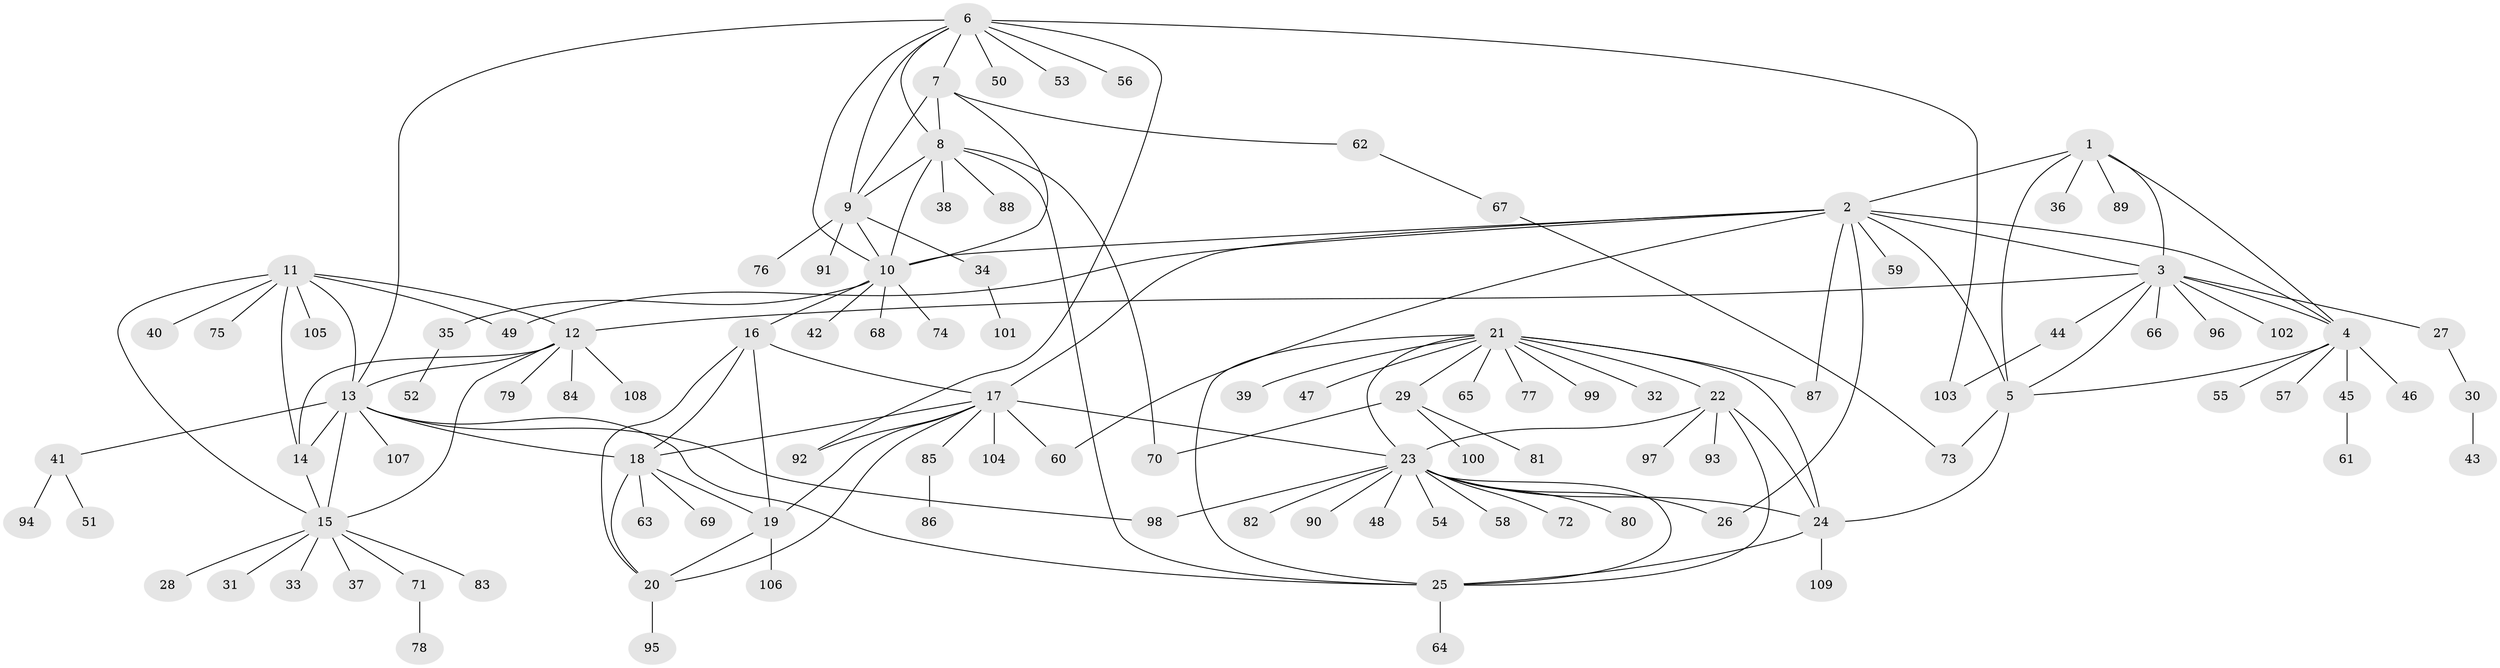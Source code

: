 // coarse degree distribution, {5: 0.03488372093023256, 10: 0.023255813953488372, 9: 0.03488372093023256, 7: 0.03488372093023256, 6: 0.03488372093023256, 11: 0.011627906976744186, 8: 0.023255813953488372, 21: 0.011627906976744186, 4: 0.011627906976744186, 2: 0.13953488372093023, 1: 0.627906976744186, 3: 0.011627906976744186}
// Generated by graph-tools (version 1.1) at 2025/52/02/27/25 19:52:21]
// undirected, 109 vertices, 153 edges
graph export_dot {
graph [start="1"]
  node [color=gray90,style=filled];
  1;
  2;
  3;
  4;
  5;
  6;
  7;
  8;
  9;
  10;
  11;
  12;
  13;
  14;
  15;
  16;
  17;
  18;
  19;
  20;
  21;
  22;
  23;
  24;
  25;
  26;
  27;
  28;
  29;
  30;
  31;
  32;
  33;
  34;
  35;
  36;
  37;
  38;
  39;
  40;
  41;
  42;
  43;
  44;
  45;
  46;
  47;
  48;
  49;
  50;
  51;
  52;
  53;
  54;
  55;
  56;
  57;
  58;
  59;
  60;
  61;
  62;
  63;
  64;
  65;
  66;
  67;
  68;
  69;
  70;
  71;
  72;
  73;
  74;
  75;
  76;
  77;
  78;
  79;
  80;
  81;
  82;
  83;
  84;
  85;
  86;
  87;
  88;
  89;
  90;
  91;
  92;
  93;
  94;
  95;
  96;
  97;
  98;
  99;
  100;
  101;
  102;
  103;
  104;
  105;
  106;
  107;
  108;
  109;
  1 -- 2;
  1 -- 3;
  1 -- 4;
  1 -- 5;
  1 -- 36;
  1 -- 89;
  2 -- 3;
  2 -- 4;
  2 -- 5;
  2 -- 10;
  2 -- 17;
  2 -- 26;
  2 -- 49;
  2 -- 59;
  2 -- 60;
  2 -- 87;
  3 -- 4;
  3 -- 5;
  3 -- 12;
  3 -- 27;
  3 -- 44;
  3 -- 66;
  3 -- 96;
  3 -- 102;
  4 -- 5;
  4 -- 45;
  4 -- 46;
  4 -- 55;
  4 -- 57;
  5 -- 24;
  5 -- 73;
  6 -- 7;
  6 -- 8;
  6 -- 9;
  6 -- 10;
  6 -- 13;
  6 -- 50;
  6 -- 53;
  6 -- 56;
  6 -- 92;
  6 -- 103;
  7 -- 8;
  7 -- 9;
  7 -- 10;
  7 -- 62;
  8 -- 9;
  8 -- 10;
  8 -- 25;
  8 -- 38;
  8 -- 70;
  8 -- 88;
  9 -- 10;
  9 -- 34;
  9 -- 76;
  9 -- 91;
  10 -- 16;
  10 -- 35;
  10 -- 42;
  10 -- 68;
  10 -- 74;
  11 -- 12;
  11 -- 13;
  11 -- 14;
  11 -- 15;
  11 -- 40;
  11 -- 49;
  11 -- 75;
  11 -- 105;
  12 -- 13;
  12 -- 14;
  12 -- 15;
  12 -- 79;
  12 -- 84;
  12 -- 108;
  13 -- 14;
  13 -- 15;
  13 -- 18;
  13 -- 25;
  13 -- 41;
  13 -- 98;
  13 -- 107;
  14 -- 15;
  15 -- 28;
  15 -- 31;
  15 -- 33;
  15 -- 37;
  15 -- 71;
  15 -- 83;
  16 -- 17;
  16 -- 18;
  16 -- 19;
  16 -- 20;
  17 -- 18;
  17 -- 19;
  17 -- 20;
  17 -- 23;
  17 -- 60;
  17 -- 85;
  17 -- 92;
  17 -- 104;
  18 -- 19;
  18 -- 20;
  18 -- 63;
  18 -- 69;
  19 -- 20;
  19 -- 106;
  20 -- 95;
  21 -- 22;
  21 -- 23;
  21 -- 24;
  21 -- 25;
  21 -- 29;
  21 -- 32;
  21 -- 39;
  21 -- 47;
  21 -- 65;
  21 -- 77;
  21 -- 87;
  21 -- 99;
  22 -- 23;
  22 -- 24;
  22 -- 25;
  22 -- 93;
  22 -- 97;
  23 -- 24;
  23 -- 25;
  23 -- 26;
  23 -- 48;
  23 -- 54;
  23 -- 58;
  23 -- 72;
  23 -- 80;
  23 -- 82;
  23 -- 90;
  23 -- 98;
  24 -- 25;
  24 -- 109;
  25 -- 64;
  27 -- 30;
  29 -- 70;
  29 -- 81;
  29 -- 100;
  30 -- 43;
  34 -- 101;
  35 -- 52;
  41 -- 51;
  41 -- 94;
  44 -- 103;
  45 -- 61;
  62 -- 67;
  67 -- 73;
  71 -- 78;
  85 -- 86;
}
